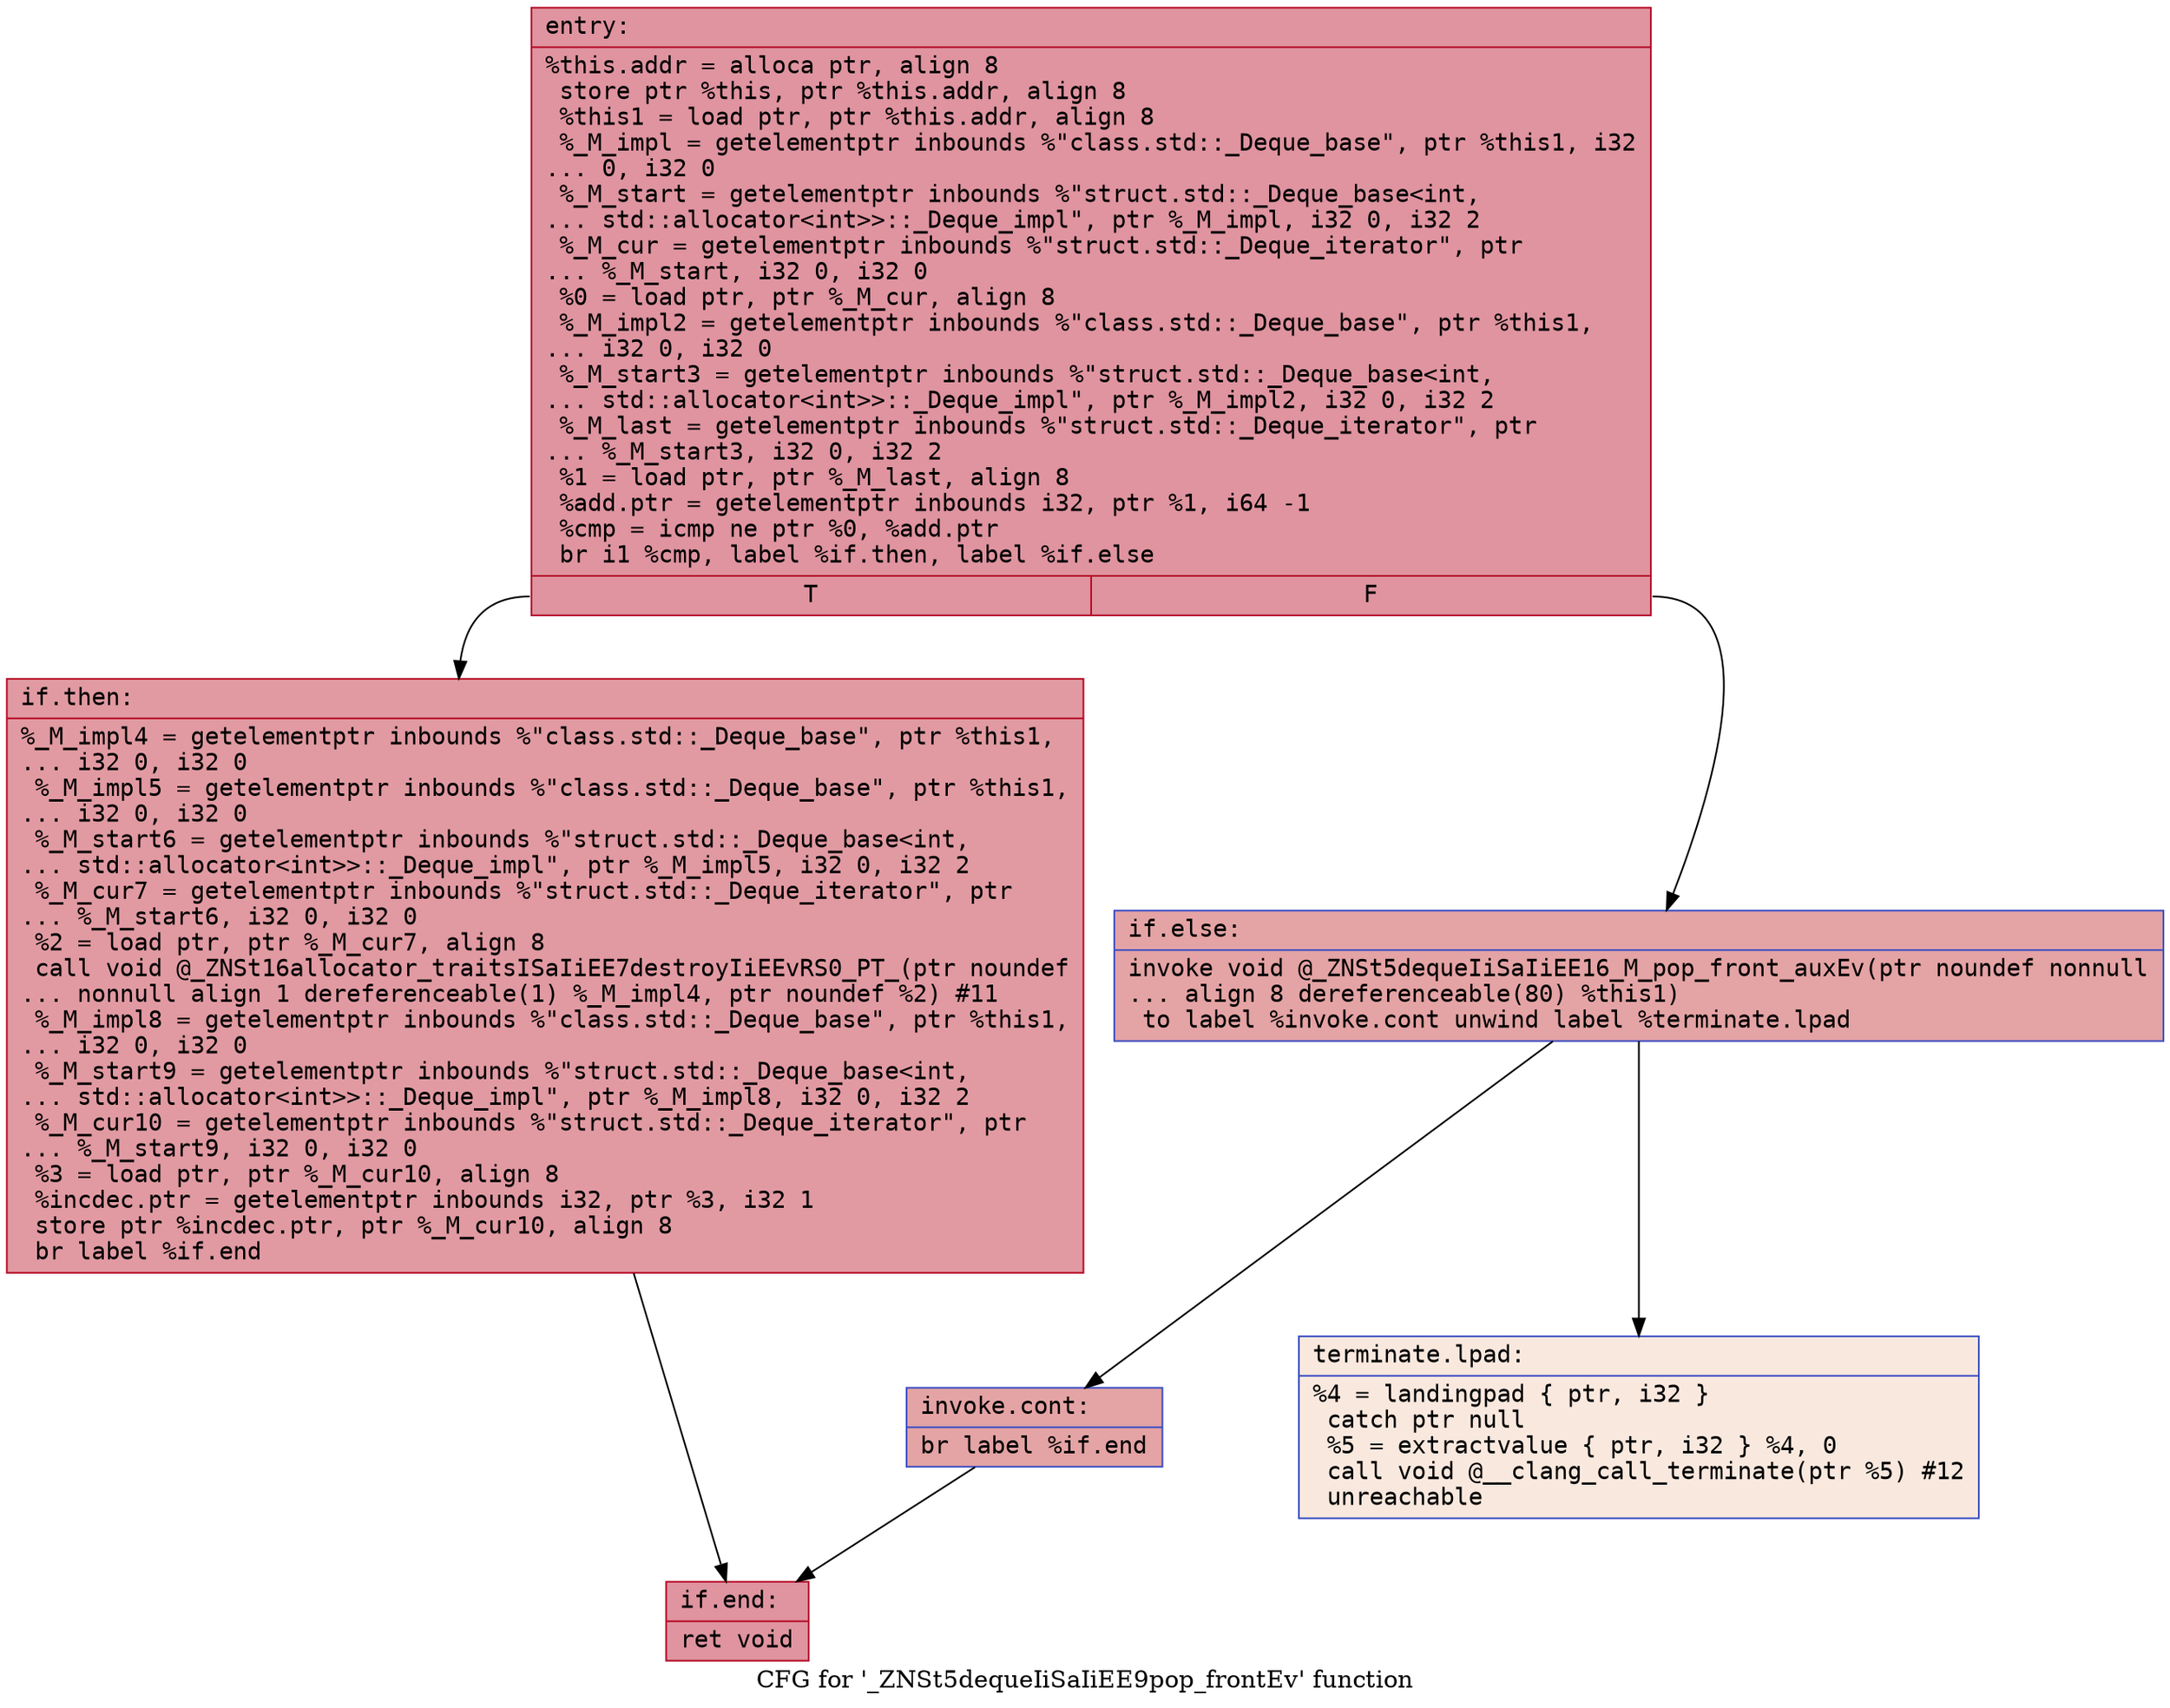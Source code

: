 digraph "CFG for '_ZNSt5dequeIiSaIiEE9pop_frontEv' function" {
	label="CFG for '_ZNSt5dequeIiSaIiEE9pop_frontEv' function";

	Node0x56461941ea40 [shape=record,color="#b70d28ff", style=filled, fillcolor="#b70d2870" fontname="Courier",label="{entry:\l|  %this.addr = alloca ptr, align 8\l  store ptr %this, ptr %this.addr, align 8\l  %this1 = load ptr, ptr %this.addr, align 8\l  %_M_impl = getelementptr inbounds %\"class.std::_Deque_base\", ptr %this1, i32\l... 0, i32 0\l  %_M_start = getelementptr inbounds %\"struct.std::_Deque_base\<int,\l... std::allocator\<int\>\>::_Deque_impl\", ptr %_M_impl, i32 0, i32 2\l  %_M_cur = getelementptr inbounds %\"struct.std::_Deque_iterator\", ptr\l... %_M_start, i32 0, i32 0\l  %0 = load ptr, ptr %_M_cur, align 8\l  %_M_impl2 = getelementptr inbounds %\"class.std::_Deque_base\", ptr %this1,\l... i32 0, i32 0\l  %_M_start3 = getelementptr inbounds %\"struct.std::_Deque_base\<int,\l... std::allocator\<int\>\>::_Deque_impl\", ptr %_M_impl2, i32 0, i32 2\l  %_M_last = getelementptr inbounds %\"struct.std::_Deque_iterator\", ptr\l... %_M_start3, i32 0, i32 2\l  %1 = load ptr, ptr %_M_last, align 8\l  %add.ptr = getelementptr inbounds i32, ptr %1, i64 -1\l  %cmp = icmp ne ptr %0, %add.ptr\l  br i1 %cmp, label %if.then, label %if.else\l|{<s0>T|<s1>F}}"];
	Node0x56461941ea40:s0 -> Node0x56461941f360[tooltip="entry -> if.then\nProbability 62.50%" ];
	Node0x56461941ea40:s1 -> Node0x56461941f3d0[tooltip="entry -> if.else\nProbability 37.50%" ];
	Node0x56461941f360 [shape=record,color="#b70d28ff", style=filled, fillcolor="#bb1b2c70" fontname="Courier",label="{if.then:\l|  %_M_impl4 = getelementptr inbounds %\"class.std::_Deque_base\", ptr %this1,\l... i32 0, i32 0\l  %_M_impl5 = getelementptr inbounds %\"class.std::_Deque_base\", ptr %this1,\l... i32 0, i32 0\l  %_M_start6 = getelementptr inbounds %\"struct.std::_Deque_base\<int,\l... std::allocator\<int\>\>::_Deque_impl\", ptr %_M_impl5, i32 0, i32 2\l  %_M_cur7 = getelementptr inbounds %\"struct.std::_Deque_iterator\", ptr\l... %_M_start6, i32 0, i32 0\l  %2 = load ptr, ptr %_M_cur7, align 8\l  call void @_ZNSt16allocator_traitsISaIiEE7destroyIiEEvRS0_PT_(ptr noundef\l... nonnull align 1 dereferenceable(1) %_M_impl4, ptr noundef %2) #11\l  %_M_impl8 = getelementptr inbounds %\"class.std::_Deque_base\", ptr %this1,\l... i32 0, i32 0\l  %_M_start9 = getelementptr inbounds %\"struct.std::_Deque_base\<int,\l... std::allocator\<int\>\>::_Deque_impl\", ptr %_M_impl8, i32 0, i32 2\l  %_M_cur10 = getelementptr inbounds %\"struct.std::_Deque_iterator\", ptr\l... %_M_start9, i32 0, i32 0\l  %3 = load ptr, ptr %_M_cur10, align 8\l  %incdec.ptr = getelementptr inbounds i32, ptr %3, i32 1\l  store ptr %incdec.ptr, ptr %_M_cur10, align 8\l  br label %if.end\l}"];
	Node0x56461941f360 -> Node0x56461947a8e0[tooltip="if.then -> if.end\nProbability 100.00%" ];
	Node0x56461941f3d0 [shape=record,color="#3d50c3ff", style=filled, fillcolor="#c32e3170" fontname="Courier",label="{if.else:\l|  invoke void @_ZNSt5dequeIiSaIiEE16_M_pop_front_auxEv(ptr noundef nonnull\l... align 8 dereferenceable(80) %this1)\l          to label %invoke.cont unwind label %terminate.lpad\l}"];
	Node0x56461941f3d0 -> Node0x56461947a9d0[tooltip="if.else -> invoke.cont\nProbability 100.00%" ];
	Node0x56461941f3d0 -> Node0x56461947aa50[tooltip="if.else -> terminate.lpad\nProbability 0.00%" ];
	Node0x56461947a9d0 [shape=record,color="#3d50c3ff", style=filled, fillcolor="#c32e3170" fontname="Courier",label="{invoke.cont:\l|  br label %if.end\l}"];
	Node0x56461947a9d0 -> Node0x56461947a8e0[tooltip="invoke.cont -> if.end\nProbability 100.00%" ];
	Node0x56461947a8e0 [shape=record,color="#b70d28ff", style=filled, fillcolor="#b70d2870" fontname="Courier",label="{if.end:\l|  ret void\l}"];
	Node0x56461947aa50 [shape=record,color="#3d50c3ff", style=filled, fillcolor="#f2cab570" fontname="Courier",label="{terminate.lpad:\l|  %4 = landingpad \{ ptr, i32 \}\l          catch ptr null\l  %5 = extractvalue \{ ptr, i32 \} %4, 0\l  call void @__clang_call_terminate(ptr %5) #12\l  unreachable\l}"];
}
